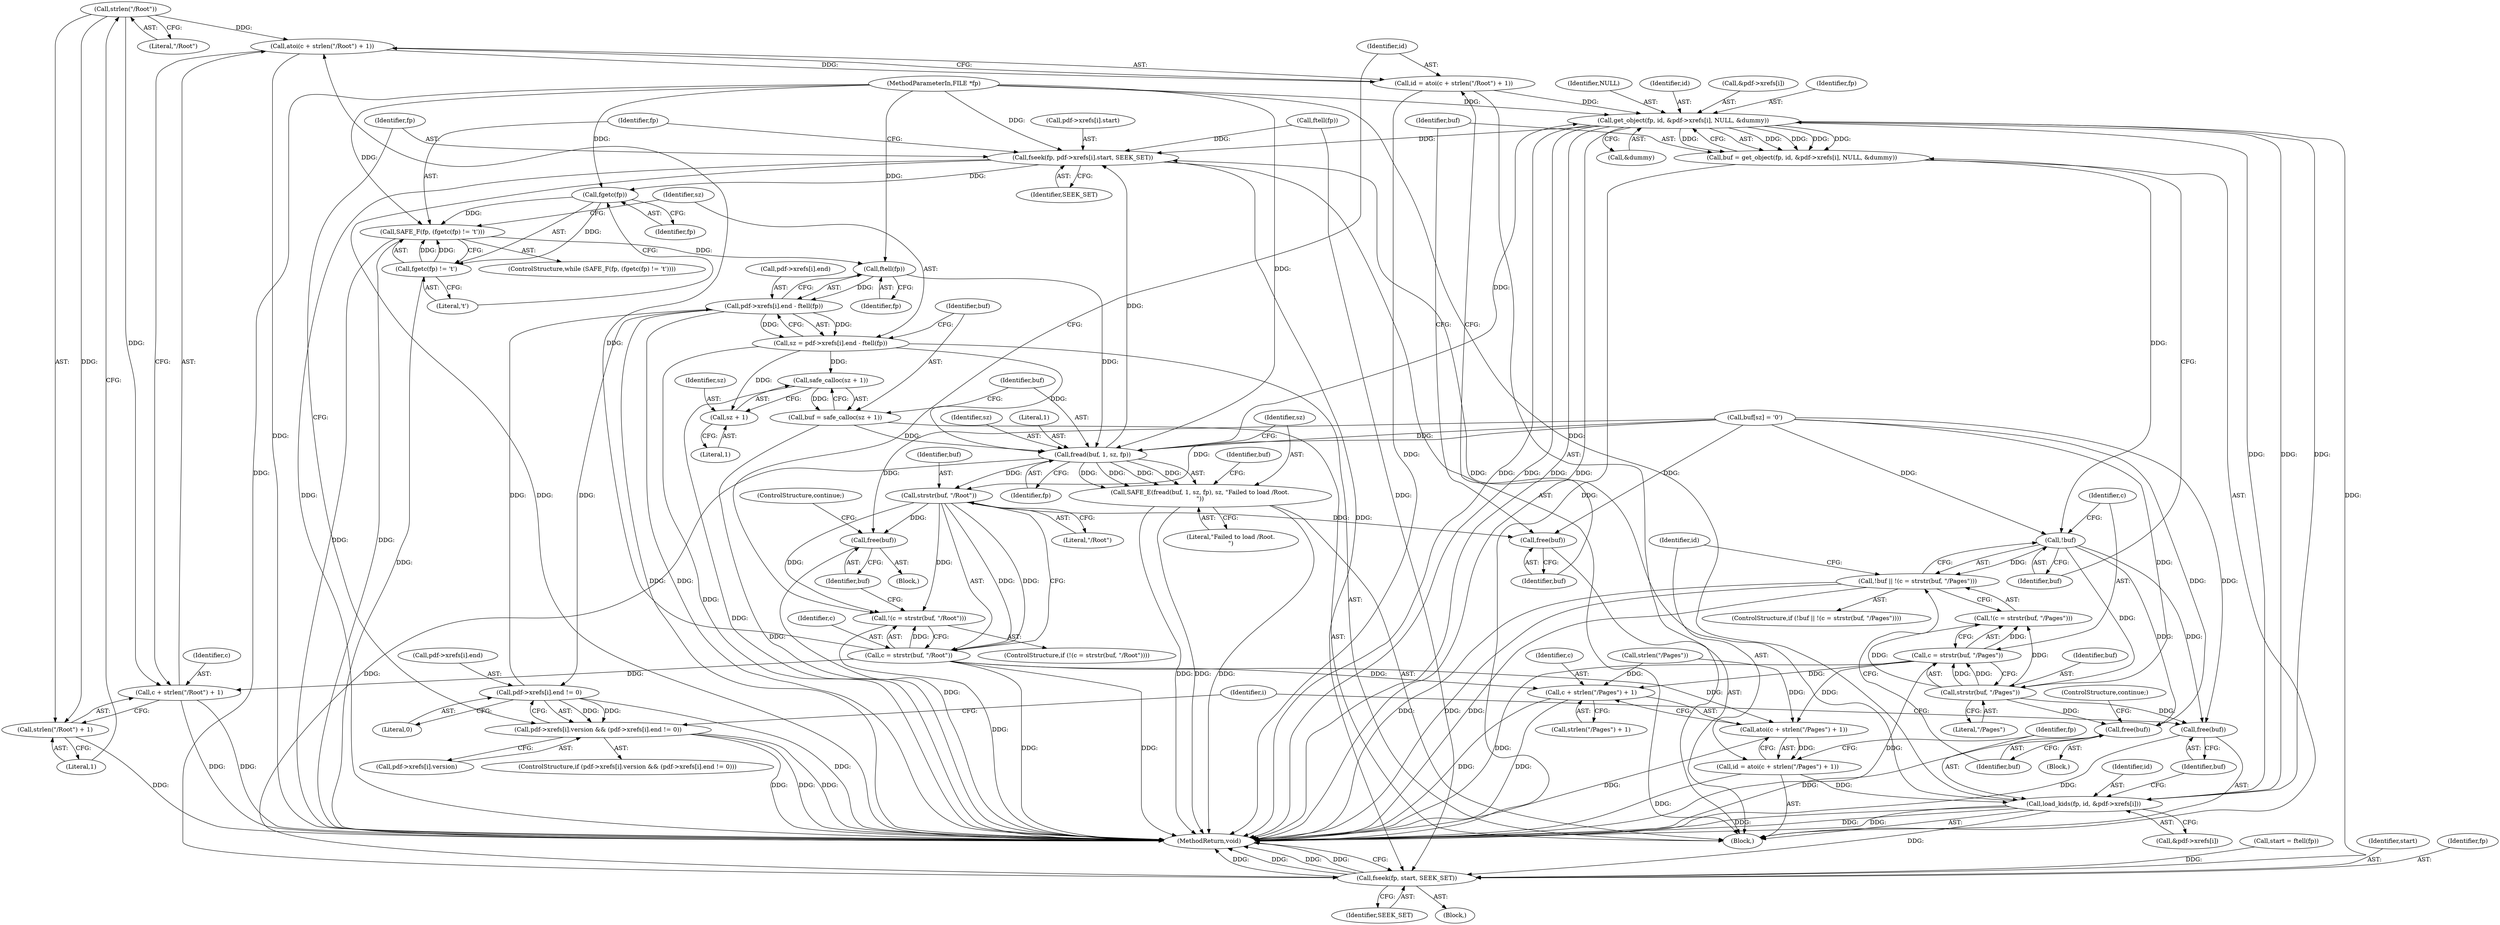 digraph "0_pdfresurrect_0c4120fffa3dffe97b95c486a120eded82afe8a6_6@API" {
"1000216" [label="(Call,strlen(\"/Root\"))"];
"1000212" [label="(Call,atoi(c + strlen(\"/Root\") + 1))"];
"1000210" [label="(Call,id = atoi(c + strlen(\"/Root\") + 1))"];
"1000223" [label="(Call,get_object(fp, id, &pdf->xrefs[i], NULL, &dummy))"];
"1000151" [label="(Call,fseek(fp, pdf->xrefs[i].start, SEEK_SET))"];
"1000165" [label="(Call,fgetc(fp))"];
"1000162" [label="(Call,SAFE_F(fp, (fgetc(fp) != 't')))"];
"1000178" [label="(Call,ftell(fp))"];
"1000170" [label="(Call,pdf->xrefs[i].end - ftell(fp))"];
"1000141" [label="(Call,pdf->xrefs[i].end != 0)"];
"1000133" [label="(Call,pdf->xrefs[i].version && (pdf->xrefs[i].end != 0))"];
"1000168" [label="(Call,sz = pdf->xrefs[i].end - ftell(fp))"];
"1000182" [label="(Call,safe_calloc(sz + 1))"];
"1000180" [label="(Call,buf = safe_calloc(sz + 1))"];
"1000187" [label="(Call,fread(buf, 1, sz, fp))"];
"1000186" [label="(Call,SAFE_E(fread(buf, 1, sz, fp), sz, \"Failed to load /Root.\n\"))"];
"1000203" [label="(Call,strstr(buf, \"/Root\"))"];
"1000200" [label="(Call,!(c = strstr(buf, \"/Root\")))"];
"1000201" [label="(Call,c = strstr(buf, \"/Root\"))"];
"1000213" [label="(Call,c + strlen(\"/Root\") + 1)"];
"1000251" [label="(Call,atoi(c + strlen(\"/Pages\") + 1))"];
"1000249" [label="(Call,id = atoi(c + strlen(\"/Pages\") + 1))"];
"1000258" [label="(Call,load_kids(fp, id, &pdf->xrefs[i]))"];
"1000269" [label="(Call,fseek(fp, start, SEEK_SET))"];
"1000252" [label="(Call,c + strlen(\"/Pages\") + 1)"];
"1000207" [label="(Call,free(buf))"];
"1000219" [label="(Call,free(buf))"];
"1000183" [label="(Call,sz + 1)"];
"1000164" [label="(Call,fgetc(fp) != 't')"];
"1000221" [label="(Call,buf = get_object(fp, id, &pdf->xrefs[i], NULL, &dummy))"];
"1000237" [label="(Call,!buf)"];
"1000236" [label="(Call,!buf || !(c = strstr(buf, \"/Pages\")))"];
"1000242" [label="(Call,strstr(buf, \"/Pages\"))"];
"1000239" [label="(Call,!(c = strstr(buf, \"/Pages\")))"];
"1000240" [label="(Call,c = strstr(buf, \"/Pages\"))"];
"1000246" [label="(Call,free(buf))"];
"1000267" [label="(Call,free(buf))"];
"1000215" [label="(Call,strlen(\"/Root\") + 1)"];
"1000116" [label="(Call,start = ftell(fp))"];
"1000233" [label="(Call,&dummy)"];
"1000118" [label="(Call,ftell(fp))"];
"1000249" [label="(Call,id = atoi(c + strlen(\"/Pages\") + 1))"];
"1000182" [label="(Call,safe_calloc(sz + 1))"];
"1000199" [label="(ControlStructure,if (!(c = strstr(buf, \"/Root\"))))"];
"1000186" [label="(Call,SAFE_E(fread(buf, 1, sz, fp), sz, \"Failed to load /Root.\n\"))"];
"1000221" [label="(Call,buf = get_object(fp, id, &pdf->xrefs[i], NULL, &dummy))"];
"1000209" [label="(ControlStructure,continue;)"];
"1000168" [label="(Call,sz = pdf->xrefs[i].end - ftell(fp))"];
"1000204" [label="(Identifier,buf)"];
"1000248" [label="(ControlStructure,continue;)"];
"1000190" [label="(Identifier,sz)"];
"1000170" [label="(Call,pdf->xrefs[i].end - ftell(fp))"];
"1000134" [label="(Call,pdf->xrefs[i].version)"];
"1000205" [label="(Literal,\"/Root\")"];
"1000269" [label="(Call,fseek(fp, start, SEEK_SET))"];
"1000241" [label="(Identifier,c)"];
"1000164" [label="(Call,fgetc(fp) != 't')"];
"1000267" [label="(Call,free(buf))"];
"1000216" [label="(Call,strlen(\"/Root\"))"];
"1000212" [label="(Call,atoi(c + strlen(\"/Root\") + 1))"];
"1000178" [label="(Call,ftell(fp))"];
"1000272" [label="(Identifier,SEEK_SET)"];
"1000243" [label="(Identifier,buf)"];
"1000242" [label="(Call,strstr(buf, \"/Pages\"))"];
"1000142" [label="(Call,pdf->xrefs[i].end)"];
"1000219" [label="(Call,free(buf))"];
"1000133" [label="(Call,pdf->xrefs[i].version && (pdf->xrefs[i].end != 0))"];
"1000236" [label="(Call,!buf || !(c = strstr(buf, \"/Pages\")))"];
"1000171" [label="(Call,pdf->xrefs[i].end)"];
"1000259" [label="(Identifier,fp)"];
"1000214" [label="(Identifier,c)"];
"1000273" [label="(MethodReturn,void)"];
"1000160" [label="(Identifier,SEEK_SET)"];
"1000169" [label="(Identifier,sz)"];
"1000206" [label="(Block,)"];
"1000200" [label="(Call,!(c = strstr(buf, \"/Root\")))"];
"1000150" [label="(Block,)"];
"1000189" [label="(Literal,1)"];
"1000255" [label="(Call,strlen(\"/Pages\"))"];
"1000161" [label="(ControlStructure,while (SAFE_F(fp, (fgetc(fp) != 't'))))"];
"1000167" [label="(Literal,'t')"];
"1000196" [label="(Identifier,buf)"];
"1000201" [label="(Call,c = strstr(buf, \"/Root\"))"];
"1000179" [label="(Identifier,fp)"];
"1000211" [label="(Identifier,id)"];
"1000183" [label="(Call,sz + 1)"];
"1000213" [label="(Call,c + strlen(\"/Root\") + 1)"];
"1000225" [label="(Identifier,id)"];
"1000250" [label="(Identifier,id)"];
"1000253" [label="(Identifier,c)"];
"1000218" [label="(Literal,1)"];
"1000208" [label="(Identifier,buf)"];
"1000210" [label="(Call,id = atoi(c + strlen(\"/Root\") + 1))"];
"1000245" [label="(Block,)"];
"1000226" [label="(Call,&pdf->xrefs[i])"];
"1000162" [label="(Call,SAFE_F(fp, (fgetc(fp) != 't')))"];
"1000271" [label="(Identifier,start)"];
"1000151" [label="(Call,fseek(fp, pdf->xrefs[i].start, SEEK_SET))"];
"1000185" [label="(Literal,1)"];
"1000220" [label="(Identifier,buf)"];
"1000224" [label="(Identifier,fp)"];
"1000188" [label="(Identifier,buf)"];
"1000270" [label="(Identifier,fp)"];
"1000235" [label="(ControlStructure,if (!buf || !(c = strstr(buf, \"/Pages\"))))"];
"1000239" [label="(Call,!(c = strstr(buf, \"/Pages\")))"];
"1000203" [label="(Call,strstr(buf, \"/Root\"))"];
"1000180" [label="(Call,buf = safe_calloc(sz + 1))"];
"1000184" [label="(Identifier,sz)"];
"1000130" [label="(Identifier,i)"];
"1000223" [label="(Call,get_object(fp, id, &pdf->xrefs[i], NULL, &dummy))"];
"1000202" [label="(Identifier,c)"];
"1000207" [label="(Call,free(buf))"];
"1000191" [label="(Identifier,fp)"];
"1000106" [label="(MethodParameterIn,FILE *fp)"];
"1000187" [label="(Call,fread(buf, 1, sz, fp))"];
"1000260" [label="(Identifier,id)"];
"1000181" [label="(Identifier,buf)"];
"1000251" [label="(Call,atoi(c + strlen(\"/Pages\") + 1))"];
"1000240" [label="(Call,c = strstr(buf, \"/Pages\"))"];
"1000268" [label="(Identifier,buf)"];
"1000254" [label="(Call,strlen(\"/Pages\") + 1)"];
"1000166" [label="(Identifier,fp)"];
"1000258" [label="(Call,load_kids(fp, id, &pdf->xrefs[i]))"];
"1000163" [label="(Identifier,fp)"];
"1000217" [label="(Literal,\"/Root\")"];
"1000149" [label="(Literal,0)"];
"1000153" [label="(Call,pdf->xrefs[i].start)"];
"1000194" [label="(Call,buf[sz] = '\0')"];
"1000152" [label="(Identifier,fp)"];
"1000252" [label="(Call,c + strlen(\"/Pages\") + 1)"];
"1000132" [label="(ControlStructure,if (pdf->xrefs[i].version && (pdf->xrefs[i].end != 0)))"];
"1000141" [label="(Call,pdf->xrefs[i].end != 0)"];
"1000193" [label="(Literal,\"Failed to load /Root.\n\")"];
"1000108" [label="(Block,)"];
"1000246" [label="(Call,free(buf))"];
"1000244" [label="(Literal,\"/Pages\")"];
"1000222" [label="(Identifier,buf)"];
"1000247" [label="(Identifier,buf)"];
"1000238" [label="(Identifier,buf)"];
"1000192" [label="(Identifier,sz)"];
"1000261" [label="(Call,&pdf->xrefs[i])"];
"1000232" [label="(Identifier,NULL)"];
"1000237" [label="(Call,!buf)"];
"1000165" [label="(Call,fgetc(fp))"];
"1000215" [label="(Call,strlen(\"/Root\") + 1)"];
"1000216" -> "1000215"  [label="AST: "];
"1000216" -> "1000217"  [label="CFG: "];
"1000217" -> "1000216"  [label="AST: "];
"1000218" -> "1000216"  [label="CFG: "];
"1000216" -> "1000212"  [label="DDG: "];
"1000216" -> "1000213"  [label="DDG: "];
"1000216" -> "1000215"  [label="DDG: "];
"1000212" -> "1000210"  [label="AST: "];
"1000212" -> "1000213"  [label="CFG: "];
"1000213" -> "1000212"  [label="AST: "];
"1000210" -> "1000212"  [label="CFG: "];
"1000212" -> "1000273"  [label="DDG: "];
"1000212" -> "1000210"  [label="DDG: "];
"1000201" -> "1000212"  [label="DDG: "];
"1000210" -> "1000150"  [label="AST: "];
"1000211" -> "1000210"  [label="AST: "];
"1000220" -> "1000210"  [label="CFG: "];
"1000210" -> "1000273"  [label="DDG: "];
"1000210" -> "1000223"  [label="DDG: "];
"1000223" -> "1000221"  [label="AST: "];
"1000223" -> "1000233"  [label="CFG: "];
"1000224" -> "1000223"  [label="AST: "];
"1000225" -> "1000223"  [label="AST: "];
"1000226" -> "1000223"  [label="AST: "];
"1000232" -> "1000223"  [label="AST: "];
"1000233" -> "1000223"  [label="AST: "];
"1000221" -> "1000223"  [label="CFG: "];
"1000223" -> "1000273"  [label="DDG: "];
"1000223" -> "1000273"  [label="DDG: "];
"1000223" -> "1000273"  [label="DDG: "];
"1000223" -> "1000273"  [label="DDG: "];
"1000223" -> "1000151"  [label="DDG: "];
"1000223" -> "1000221"  [label="DDG: "];
"1000223" -> "1000221"  [label="DDG: "];
"1000223" -> "1000221"  [label="DDG: "];
"1000223" -> "1000221"  [label="DDG: "];
"1000223" -> "1000221"  [label="DDG: "];
"1000187" -> "1000223"  [label="DDG: "];
"1000106" -> "1000223"  [label="DDG: "];
"1000258" -> "1000223"  [label="DDG: "];
"1000223" -> "1000258"  [label="DDG: "];
"1000223" -> "1000258"  [label="DDG: "];
"1000223" -> "1000269"  [label="DDG: "];
"1000151" -> "1000150"  [label="AST: "];
"1000151" -> "1000160"  [label="CFG: "];
"1000152" -> "1000151"  [label="AST: "];
"1000153" -> "1000151"  [label="AST: "];
"1000160" -> "1000151"  [label="AST: "];
"1000163" -> "1000151"  [label="CFG: "];
"1000151" -> "1000273"  [label="DDG: "];
"1000151" -> "1000273"  [label="DDG: "];
"1000258" -> "1000151"  [label="DDG: "];
"1000187" -> "1000151"  [label="DDG: "];
"1000118" -> "1000151"  [label="DDG: "];
"1000106" -> "1000151"  [label="DDG: "];
"1000151" -> "1000165"  [label="DDG: "];
"1000151" -> "1000269"  [label="DDG: "];
"1000165" -> "1000164"  [label="AST: "];
"1000165" -> "1000166"  [label="CFG: "];
"1000166" -> "1000165"  [label="AST: "];
"1000167" -> "1000165"  [label="CFG: "];
"1000165" -> "1000162"  [label="DDG: "];
"1000165" -> "1000164"  [label="DDG: "];
"1000106" -> "1000165"  [label="DDG: "];
"1000162" -> "1000161"  [label="AST: "];
"1000162" -> "1000164"  [label="CFG: "];
"1000163" -> "1000162"  [label="AST: "];
"1000164" -> "1000162"  [label="AST: "];
"1000169" -> "1000162"  [label="CFG: "];
"1000162" -> "1000273"  [label="DDG: "];
"1000162" -> "1000273"  [label="DDG: "];
"1000106" -> "1000162"  [label="DDG: "];
"1000164" -> "1000162"  [label="DDG: "];
"1000164" -> "1000162"  [label="DDG: "];
"1000162" -> "1000178"  [label="DDG: "];
"1000178" -> "1000170"  [label="AST: "];
"1000178" -> "1000179"  [label="CFG: "];
"1000179" -> "1000178"  [label="AST: "];
"1000170" -> "1000178"  [label="CFG: "];
"1000178" -> "1000170"  [label="DDG: "];
"1000106" -> "1000178"  [label="DDG: "];
"1000178" -> "1000187"  [label="DDG: "];
"1000170" -> "1000168"  [label="AST: "];
"1000171" -> "1000170"  [label="AST: "];
"1000168" -> "1000170"  [label="CFG: "];
"1000170" -> "1000273"  [label="DDG: "];
"1000170" -> "1000273"  [label="DDG: "];
"1000170" -> "1000141"  [label="DDG: "];
"1000170" -> "1000168"  [label="DDG: "];
"1000170" -> "1000168"  [label="DDG: "];
"1000141" -> "1000170"  [label="DDG: "];
"1000141" -> "1000133"  [label="AST: "];
"1000141" -> "1000149"  [label="CFG: "];
"1000142" -> "1000141"  [label="AST: "];
"1000149" -> "1000141"  [label="AST: "];
"1000133" -> "1000141"  [label="CFG: "];
"1000141" -> "1000273"  [label="DDG: "];
"1000141" -> "1000133"  [label="DDG: "];
"1000141" -> "1000133"  [label="DDG: "];
"1000133" -> "1000132"  [label="AST: "];
"1000133" -> "1000134"  [label="CFG: "];
"1000134" -> "1000133"  [label="AST: "];
"1000152" -> "1000133"  [label="CFG: "];
"1000130" -> "1000133"  [label="CFG: "];
"1000133" -> "1000273"  [label="DDG: "];
"1000133" -> "1000273"  [label="DDG: "];
"1000133" -> "1000273"  [label="DDG: "];
"1000168" -> "1000150"  [label="AST: "];
"1000169" -> "1000168"  [label="AST: "];
"1000181" -> "1000168"  [label="CFG: "];
"1000168" -> "1000273"  [label="DDG: "];
"1000168" -> "1000182"  [label="DDG: "];
"1000168" -> "1000183"  [label="DDG: "];
"1000168" -> "1000187"  [label="DDG: "];
"1000182" -> "1000180"  [label="AST: "];
"1000182" -> "1000183"  [label="CFG: "];
"1000183" -> "1000182"  [label="AST: "];
"1000180" -> "1000182"  [label="CFG: "];
"1000182" -> "1000273"  [label="DDG: "];
"1000182" -> "1000180"  [label="DDG: "];
"1000180" -> "1000150"  [label="AST: "];
"1000181" -> "1000180"  [label="AST: "];
"1000188" -> "1000180"  [label="CFG: "];
"1000180" -> "1000273"  [label="DDG: "];
"1000180" -> "1000187"  [label="DDG: "];
"1000187" -> "1000186"  [label="AST: "];
"1000187" -> "1000191"  [label="CFG: "];
"1000188" -> "1000187"  [label="AST: "];
"1000189" -> "1000187"  [label="AST: "];
"1000190" -> "1000187"  [label="AST: "];
"1000191" -> "1000187"  [label="AST: "];
"1000192" -> "1000187"  [label="CFG: "];
"1000187" -> "1000186"  [label="DDG: "];
"1000187" -> "1000186"  [label="DDG: "];
"1000187" -> "1000186"  [label="DDG: "];
"1000187" -> "1000186"  [label="DDG: "];
"1000194" -> "1000187"  [label="DDG: "];
"1000106" -> "1000187"  [label="DDG: "];
"1000187" -> "1000203"  [label="DDG: "];
"1000187" -> "1000269"  [label="DDG: "];
"1000186" -> "1000150"  [label="AST: "];
"1000186" -> "1000193"  [label="CFG: "];
"1000192" -> "1000186"  [label="AST: "];
"1000193" -> "1000186"  [label="AST: "];
"1000196" -> "1000186"  [label="CFG: "];
"1000186" -> "1000273"  [label="DDG: "];
"1000186" -> "1000273"  [label="DDG: "];
"1000186" -> "1000273"  [label="DDG: "];
"1000203" -> "1000201"  [label="AST: "];
"1000203" -> "1000205"  [label="CFG: "];
"1000204" -> "1000203"  [label="AST: "];
"1000205" -> "1000203"  [label="AST: "];
"1000201" -> "1000203"  [label="CFG: "];
"1000203" -> "1000200"  [label="DDG: "];
"1000203" -> "1000200"  [label="DDG: "];
"1000203" -> "1000201"  [label="DDG: "];
"1000203" -> "1000201"  [label="DDG: "];
"1000194" -> "1000203"  [label="DDG: "];
"1000203" -> "1000207"  [label="DDG: "];
"1000203" -> "1000219"  [label="DDG: "];
"1000200" -> "1000199"  [label="AST: "];
"1000200" -> "1000201"  [label="CFG: "];
"1000201" -> "1000200"  [label="AST: "];
"1000208" -> "1000200"  [label="CFG: "];
"1000211" -> "1000200"  [label="CFG: "];
"1000200" -> "1000273"  [label="DDG: "];
"1000201" -> "1000200"  [label="DDG: "];
"1000202" -> "1000201"  [label="AST: "];
"1000201" -> "1000273"  [label="DDG: "];
"1000201" -> "1000273"  [label="DDG: "];
"1000201" -> "1000213"  [label="DDG: "];
"1000201" -> "1000251"  [label="DDG: "];
"1000201" -> "1000252"  [label="DDG: "];
"1000213" -> "1000215"  [label="CFG: "];
"1000214" -> "1000213"  [label="AST: "];
"1000215" -> "1000213"  [label="AST: "];
"1000213" -> "1000273"  [label="DDG: "];
"1000213" -> "1000273"  [label="DDG: "];
"1000251" -> "1000249"  [label="AST: "];
"1000251" -> "1000252"  [label="CFG: "];
"1000252" -> "1000251"  [label="AST: "];
"1000249" -> "1000251"  [label="CFG: "];
"1000251" -> "1000273"  [label="DDG: "];
"1000251" -> "1000249"  [label="DDG: "];
"1000240" -> "1000251"  [label="DDG: "];
"1000255" -> "1000251"  [label="DDG: "];
"1000249" -> "1000150"  [label="AST: "];
"1000250" -> "1000249"  [label="AST: "];
"1000259" -> "1000249"  [label="CFG: "];
"1000249" -> "1000273"  [label="DDG: "];
"1000249" -> "1000258"  [label="DDG: "];
"1000258" -> "1000150"  [label="AST: "];
"1000258" -> "1000261"  [label="CFG: "];
"1000259" -> "1000258"  [label="AST: "];
"1000260" -> "1000258"  [label="AST: "];
"1000261" -> "1000258"  [label="AST: "];
"1000268" -> "1000258"  [label="CFG: "];
"1000258" -> "1000273"  [label="DDG: "];
"1000258" -> "1000273"  [label="DDG: "];
"1000258" -> "1000273"  [label="DDG: "];
"1000106" -> "1000258"  [label="DDG: "];
"1000258" -> "1000269"  [label="DDG: "];
"1000269" -> "1000108"  [label="AST: "];
"1000269" -> "1000272"  [label="CFG: "];
"1000270" -> "1000269"  [label="AST: "];
"1000271" -> "1000269"  [label="AST: "];
"1000272" -> "1000269"  [label="AST: "];
"1000273" -> "1000269"  [label="CFG: "];
"1000269" -> "1000273"  [label="DDG: "];
"1000269" -> "1000273"  [label="DDG: "];
"1000269" -> "1000273"  [label="DDG: "];
"1000269" -> "1000273"  [label="DDG: "];
"1000118" -> "1000269"  [label="DDG: "];
"1000106" -> "1000269"  [label="DDG: "];
"1000116" -> "1000269"  [label="DDG: "];
"1000252" -> "1000254"  [label="CFG: "];
"1000253" -> "1000252"  [label="AST: "];
"1000254" -> "1000252"  [label="AST: "];
"1000252" -> "1000273"  [label="DDG: "];
"1000252" -> "1000273"  [label="DDG: "];
"1000240" -> "1000252"  [label="DDG: "];
"1000255" -> "1000252"  [label="DDG: "];
"1000207" -> "1000206"  [label="AST: "];
"1000207" -> "1000208"  [label="CFG: "];
"1000208" -> "1000207"  [label="AST: "];
"1000209" -> "1000207"  [label="CFG: "];
"1000207" -> "1000273"  [label="DDG: "];
"1000194" -> "1000207"  [label="DDG: "];
"1000219" -> "1000150"  [label="AST: "];
"1000219" -> "1000220"  [label="CFG: "];
"1000220" -> "1000219"  [label="AST: "];
"1000222" -> "1000219"  [label="CFG: "];
"1000194" -> "1000219"  [label="DDG: "];
"1000183" -> "1000185"  [label="CFG: "];
"1000184" -> "1000183"  [label="AST: "];
"1000185" -> "1000183"  [label="AST: "];
"1000164" -> "1000167"  [label="CFG: "];
"1000167" -> "1000164"  [label="AST: "];
"1000164" -> "1000273"  [label="DDG: "];
"1000221" -> "1000150"  [label="AST: "];
"1000222" -> "1000221"  [label="AST: "];
"1000238" -> "1000221"  [label="CFG: "];
"1000221" -> "1000273"  [label="DDG: "];
"1000221" -> "1000237"  [label="DDG: "];
"1000237" -> "1000236"  [label="AST: "];
"1000237" -> "1000238"  [label="CFG: "];
"1000238" -> "1000237"  [label="AST: "];
"1000241" -> "1000237"  [label="CFG: "];
"1000236" -> "1000237"  [label="CFG: "];
"1000237" -> "1000236"  [label="DDG: "];
"1000194" -> "1000237"  [label="DDG: "];
"1000237" -> "1000242"  [label="DDG: "];
"1000237" -> "1000246"  [label="DDG: "];
"1000237" -> "1000267"  [label="DDG: "];
"1000236" -> "1000235"  [label="AST: "];
"1000236" -> "1000239"  [label="CFG: "];
"1000239" -> "1000236"  [label="AST: "];
"1000247" -> "1000236"  [label="CFG: "];
"1000250" -> "1000236"  [label="CFG: "];
"1000236" -> "1000273"  [label="DDG: "];
"1000236" -> "1000273"  [label="DDG: "];
"1000236" -> "1000273"  [label="DDG: "];
"1000242" -> "1000240"  [label="AST: "];
"1000242" -> "1000244"  [label="CFG: "];
"1000243" -> "1000242"  [label="AST: "];
"1000244" -> "1000242"  [label="AST: "];
"1000240" -> "1000242"  [label="CFG: "];
"1000242" -> "1000239"  [label="DDG: "];
"1000242" -> "1000239"  [label="DDG: "];
"1000242" -> "1000240"  [label="DDG: "];
"1000242" -> "1000240"  [label="DDG: "];
"1000194" -> "1000242"  [label="DDG: "];
"1000242" -> "1000246"  [label="DDG: "];
"1000242" -> "1000267"  [label="DDG: "];
"1000239" -> "1000240"  [label="CFG: "];
"1000240" -> "1000239"  [label="AST: "];
"1000240" -> "1000239"  [label="DDG: "];
"1000241" -> "1000240"  [label="AST: "];
"1000240" -> "1000273"  [label="DDG: "];
"1000240" -> "1000273"  [label="DDG: "];
"1000246" -> "1000245"  [label="AST: "];
"1000246" -> "1000247"  [label="CFG: "];
"1000247" -> "1000246"  [label="AST: "];
"1000248" -> "1000246"  [label="CFG: "];
"1000246" -> "1000273"  [label="DDG: "];
"1000194" -> "1000246"  [label="DDG: "];
"1000267" -> "1000150"  [label="AST: "];
"1000267" -> "1000268"  [label="CFG: "];
"1000268" -> "1000267"  [label="AST: "];
"1000130" -> "1000267"  [label="CFG: "];
"1000267" -> "1000273"  [label="DDG: "];
"1000194" -> "1000267"  [label="DDG: "];
"1000215" -> "1000218"  [label="CFG: "];
"1000218" -> "1000215"  [label="AST: "];
"1000215" -> "1000273"  [label="DDG: "];
}
